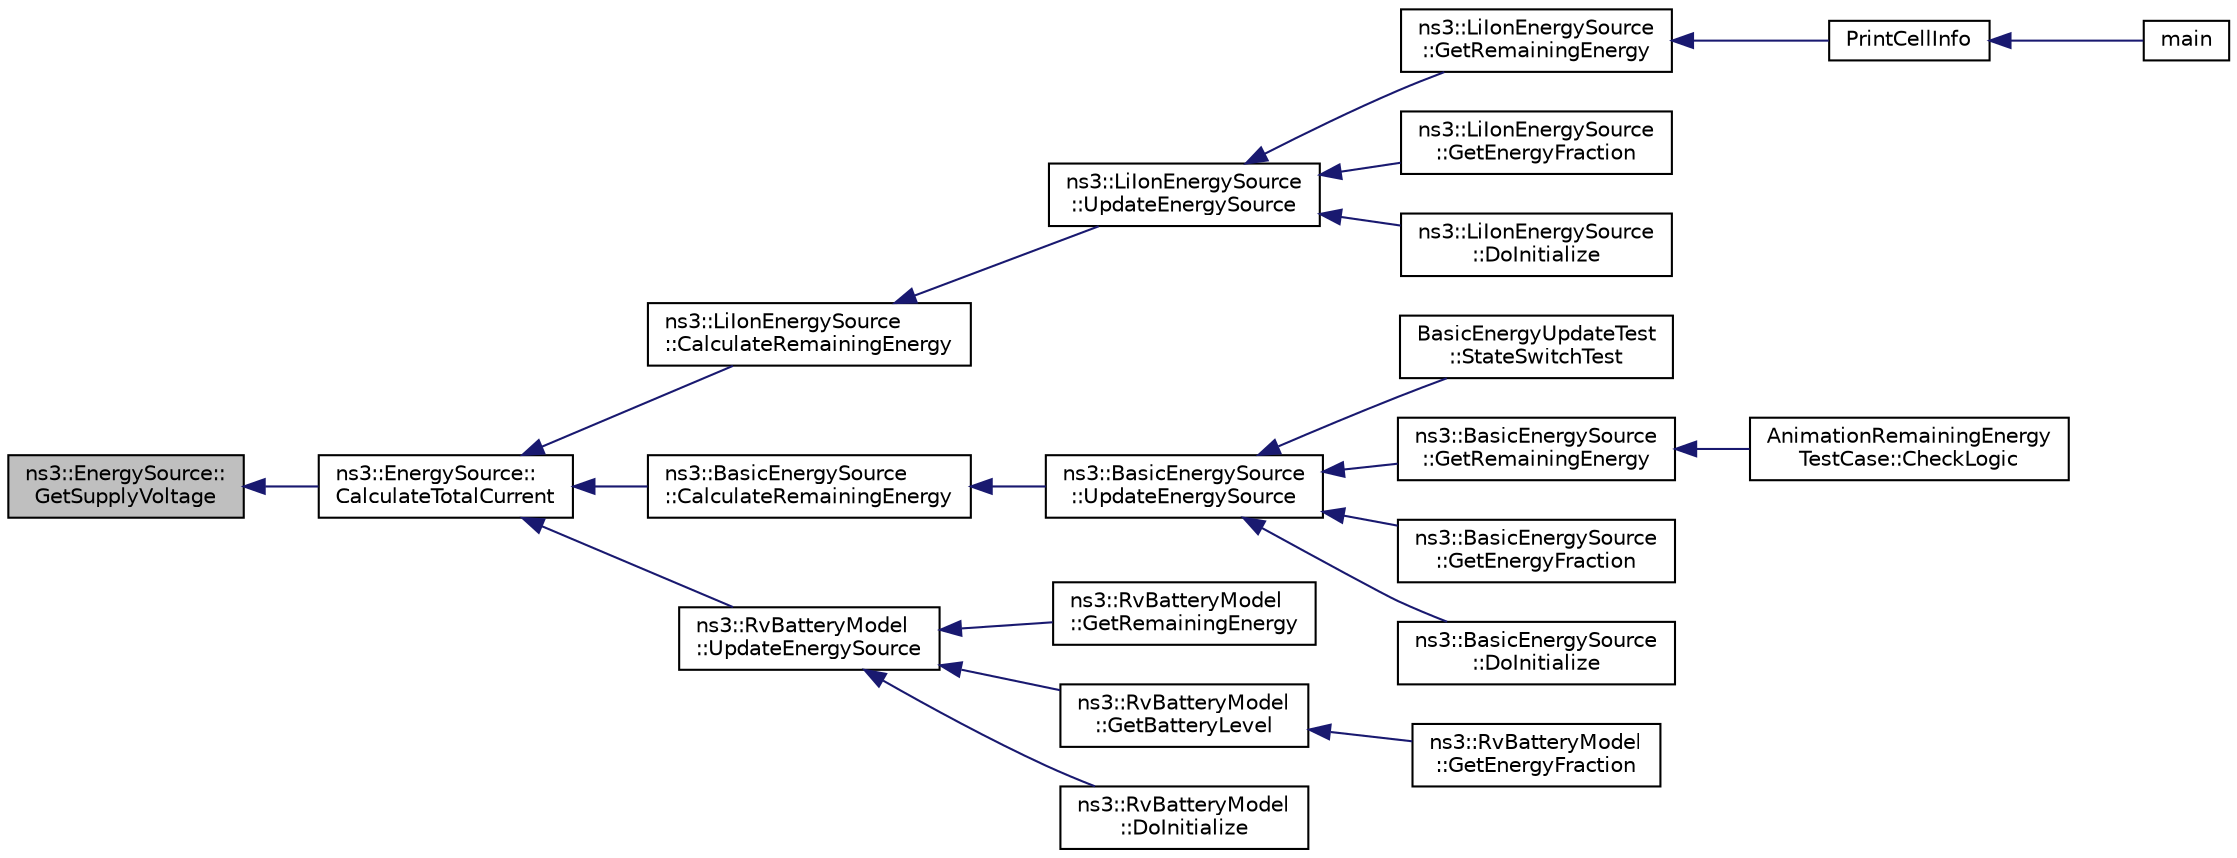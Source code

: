 digraph "ns3::EnergySource::GetSupplyVoltage"
{
  edge [fontname="Helvetica",fontsize="10",labelfontname="Helvetica",labelfontsize="10"];
  node [fontname="Helvetica",fontsize="10",shape=record];
  rankdir="LR";
  Node1 [label="ns3::EnergySource::\lGetSupplyVoltage",height=0.2,width=0.4,color="black", fillcolor="grey75", style="filled", fontcolor="black"];
  Node1 -> Node2 [dir="back",color="midnightblue",fontsize="10",style="solid"];
  Node2 [label="ns3::EnergySource::\lCalculateTotalCurrent",height=0.2,width=0.4,color="black", fillcolor="white", style="filled",URL="$d5/dab/classns3_1_1EnergySource.html#ac8b121ba1389d5545705e52d1a6fd602"];
  Node2 -> Node3 [dir="back",color="midnightblue",fontsize="10",style="solid"];
  Node3 [label="ns3::LiIonEnergySource\l::CalculateRemainingEnergy",height=0.2,width=0.4,color="black", fillcolor="white", style="filled",URL="$dd/d9d/classns3_1_1LiIonEnergySource.html#a7df49ec678488cab1e5d57a2ee7e3ddb"];
  Node3 -> Node4 [dir="back",color="midnightblue",fontsize="10",style="solid"];
  Node4 [label="ns3::LiIonEnergySource\l::UpdateEnergySource",height=0.2,width=0.4,color="black", fillcolor="white", style="filled",URL="$dd/d9d/classns3_1_1LiIonEnergySource.html#a189ac70234f5af2d1b1457ea43bd1b9f"];
  Node4 -> Node5 [dir="back",color="midnightblue",fontsize="10",style="solid"];
  Node5 [label="ns3::LiIonEnergySource\l::GetRemainingEnergy",height=0.2,width=0.4,color="black", fillcolor="white", style="filled",URL="$dd/d9d/classns3_1_1LiIonEnergySource.html#a519935a69b4b4b3f347855cee794d4d8"];
  Node5 -> Node6 [dir="back",color="midnightblue",fontsize="10",style="solid"];
  Node6 [label="PrintCellInfo",height=0.2,width=0.4,color="black", fillcolor="white", style="filled",URL="$df/d15/examples_2li-ion-energy-source_8cc.html#a5a233214e03143292862c2a936b073eb"];
  Node6 -> Node7 [dir="back",color="midnightblue",fontsize="10",style="solid"];
  Node7 [label="main",height=0.2,width=0.4,color="black", fillcolor="white", style="filled",URL="$df/d15/examples_2li-ion-energy-source_8cc.html#a3c04138a5bfe5d72780bb7e82a18e627"];
  Node4 -> Node8 [dir="back",color="midnightblue",fontsize="10",style="solid"];
  Node8 [label="ns3::LiIonEnergySource\l::GetEnergyFraction",height=0.2,width=0.4,color="black", fillcolor="white", style="filled",URL="$dd/d9d/classns3_1_1LiIonEnergySource.html#aa3844868e0940b3aa5a7817388de7dd0"];
  Node4 -> Node9 [dir="back",color="midnightblue",fontsize="10",style="solid"];
  Node9 [label="ns3::LiIonEnergySource\l::DoInitialize",height=0.2,width=0.4,color="black", fillcolor="white", style="filled",URL="$dd/d9d/classns3_1_1LiIonEnergySource.html#ab66c94318f6e0aefbd7fc295f31532f4"];
  Node2 -> Node10 [dir="back",color="midnightblue",fontsize="10",style="solid"];
  Node10 [label="ns3::BasicEnergySource\l::CalculateRemainingEnergy",height=0.2,width=0.4,color="black", fillcolor="white", style="filled",URL="$d1/db4/classns3_1_1BasicEnergySource.html#adae3ce4cc2dbead3d27ae5eafaa7126b"];
  Node10 -> Node11 [dir="back",color="midnightblue",fontsize="10",style="solid"];
  Node11 [label="ns3::BasicEnergySource\l::UpdateEnergySource",height=0.2,width=0.4,color="black", fillcolor="white", style="filled",URL="$d1/db4/classns3_1_1BasicEnergySource.html#a184cad1de97de7162e18f976d987bdaf"];
  Node11 -> Node12 [dir="back",color="midnightblue",fontsize="10",style="solid"];
  Node12 [label="BasicEnergyUpdateTest\l::StateSwitchTest",height=0.2,width=0.4,color="black", fillcolor="white", style="filled",URL="$d5/de0/classBasicEnergyUpdateTest.html#aebdf7df054db21ed34826ccdf208f6a6"];
  Node11 -> Node13 [dir="back",color="midnightblue",fontsize="10",style="solid"];
  Node13 [label="ns3::BasicEnergySource\l::GetRemainingEnergy",height=0.2,width=0.4,color="black", fillcolor="white", style="filled",URL="$d1/db4/classns3_1_1BasicEnergySource.html#a35775aa9a2496255e9f075a9709886b0"];
  Node13 -> Node14 [dir="back",color="midnightblue",fontsize="10",style="solid"];
  Node14 [label="AnimationRemainingEnergy\lTestCase::CheckLogic",height=0.2,width=0.4,color="black", fillcolor="white", style="filled",URL="$de/d8b/classAnimationRemainingEnergyTestCase.html#a3def2f707d835583c47d9d7a28c3a291",tooltip="Check logic function. "];
  Node11 -> Node15 [dir="back",color="midnightblue",fontsize="10",style="solid"];
  Node15 [label="ns3::BasicEnergySource\l::GetEnergyFraction",height=0.2,width=0.4,color="black", fillcolor="white", style="filled",URL="$d1/db4/classns3_1_1BasicEnergySource.html#aa8f5de0d9c0707b8ae2a005f7a57680e"];
  Node11 -> Node16 [dir="back",color="midnightblue",fontsize="10",style="solid"];
  Node16 [label="ns3::BasicEnergySource\l::DoInitialize",height=0.2,width=0.4,color="black", fillcolor="white", style="filled",URL="$d1/db4/classns3_1_1BasicEnergySource.html#af8a8c06e1d559059719560dea1a5be9e",tooltip="Defined in ns3::Object. "];
  Node2 -> Node17 [dir="back",color="midnightblue",fontsize="10",style="solid"];
  Node17 [label="ns3::RvBatteryModel\l::UpdateEnergySource",height=0.2,width=0.4,color="black", fillcolor="white", style="filled",URL="$db/db8/classns3_1_1RvBatteryModel.html#ac0885eeb1b510ffe52531e7e68039d3e"];
  Node17 -> Node18 [dir="back",color="midnightblue",fontsize="10",style="solid"];
  Node18 [label="ns3::RvBatteryModel\l::GetRemainingEnergy",height=0.2,width=0.4,color="black", fillcolor="white", style="filled",URL="$db/db8/classns3_1_1RvBatteryModel.html#a7ab2862fe0f9006fecefe5ee8a5a1c52"];
  Node17 -> Node19 [dir="back",color="midnightblue",fontsize="10",style="solid"];
  Node19 [label="ns3::RvBatteryModel\l::GetBatteryLevel",height=0.2,width=0.4,color="black", fillcolor="white", style="filled",URL="$db/db8/classns3_1_1RvBatteryModel.html#af3047a4edc01822b612bb2fb70ee7991"];
  Node19 -> Node20 [dir="back",color="midnightblue",fontsize="10",style="solid"];
  Node20 [label="ns3::RvBatteryModel\l::GetEnergyFraction",height=0.2,width=0.4,color="black", fillcolor="white", style="filled",URL="$db/db8/classns3_1_1RvBatteryModel.html#a38e73ce97ec3d6d1c996fe897d121060"];
  Node17 -> Node21 [dir="back",color="midnightblue",fontsize="10",style="solid"];
  Node21 [label="ns3::RvBatteryModel\l::DoInitialize",height=0.2,width=0.4,color="black", fillcolor="white", style="filled",URL="$db/db8/classns3_1_1RvBatteryModel.html#a2876516a9e3fa5e077cc0ee0748dbfe5",tooltip="Defined in ns3::Object. "];
}
